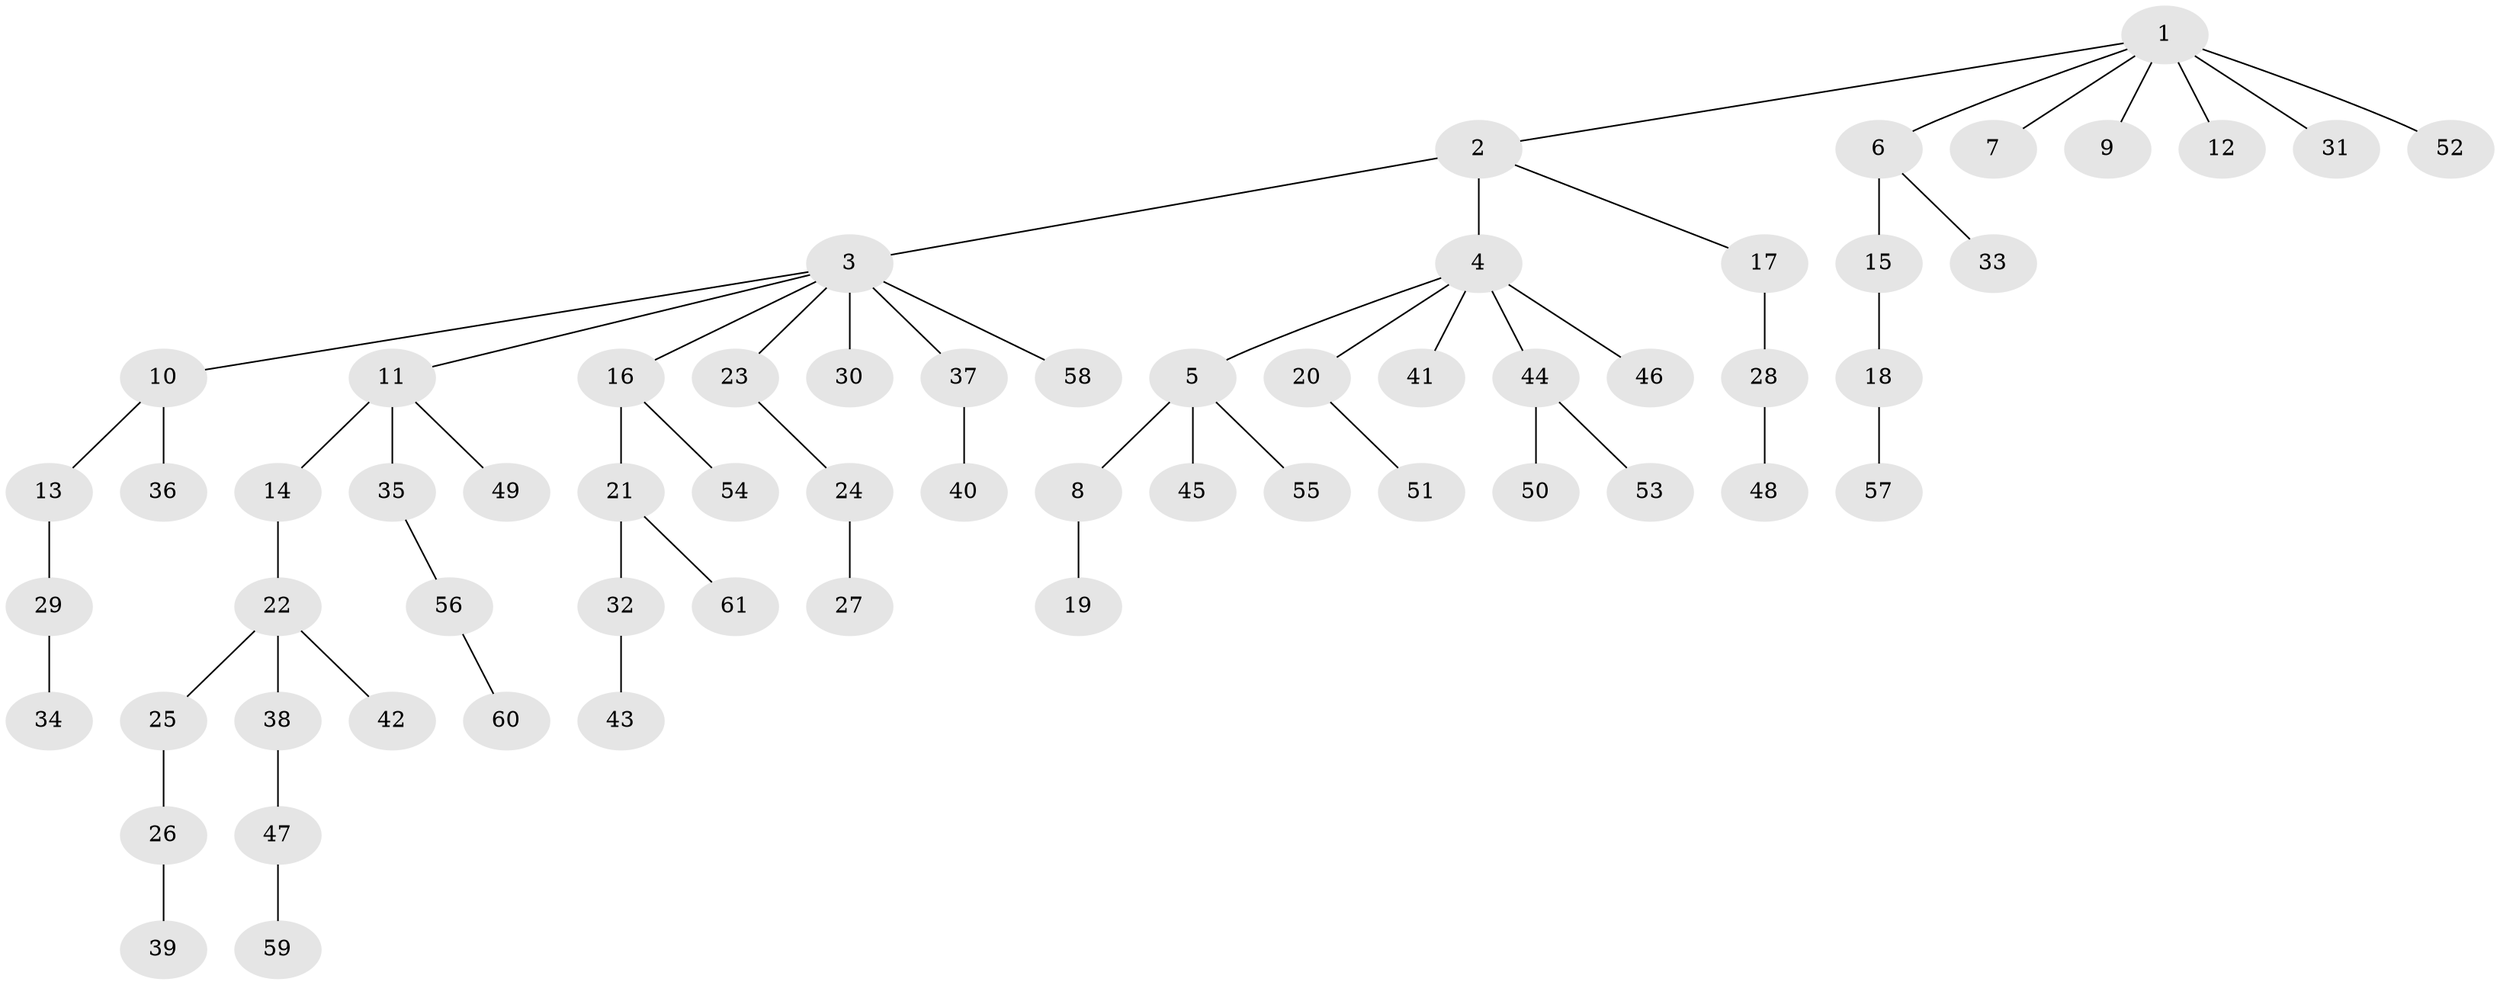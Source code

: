 // original degree distribution, {9: 0.00847457627118644, 7: 0.00847457627118644, 8: 0.00847457627118644, 4: 0.0847457627118644, 3: 0.11864406779661017, 2: 0.2457627118644068, 5: 0.01694915254237288, 1: 0.5084745762711864}
// Generated by graph-tools (version 1.1) at 2025/37/03/09/25 02:37:08]
// undirected, 61 vertices, 60 edges
graph export_dot {
graph [start="1"]
  node [color=gray90,style=filled];
  1;
  2;
  3;
  4;
  5;
  6;
  7;
  8;
  9;
  10;
  11;
  12;
  13;
  14;
  15;
  16;
  17;
  18;
  19;
  20;
  21;
  22;
  23;
  24;
  25;
  26;
  27;
  28;
  29;
  30;
  31;
  32;
  33;
  34;
  35;
  36;
  37;
  38;
  39;
  40;
  41;
  42;
  43;
  44;
  45;
  46;
  47;
  48;
  49;
  50;
  51;
  52;
  53;
  54;
  55;
  56;
  57;
  58;
  59;
  60;
  61;
  1 -- 2 [weight=1.0];
  1 -- 6 [weight=1.0];
  1 -- 7 [weight=1.0];
  1 -- 9 [weight=1.0];
  1 -- 12 [weight=1.0];
  1 -- 31 [weight=2.0];
  1 -- 52 [weight=1.0];
  2 -- 3 [weight=1.0];
  2 -- 4 [weight=3.0];
  2 -- 17 [weight=1.0];
  3 -- 10 [weight=1.0];
  3 -- 11 [weight=1.0];
  3 -- 16 [weight=1.0];
  3 -- 23 [weight=1.0];
  3 -- 30 [weight=1.0];
  3 -- 37 [weight=1.0];
  3 -- 58 [weight=2.0];
  4 -- 5 [weight=1.0];
  4 -- 20 [weight=1.0];
  4 -- 41 [weight=1.0];
  4 -- 44 [weight=1.0];
  4 -- 46 [weight=1.0];
  5 -- 8 [weight=1.0];
  5 -- 45 [weight=1.0];
  5 -- 55 [weight=1.0];
  6 -- 15 [weight=1.0];
  6 -- 33 [weight=1.0];
  8 -- 19 [weight=2.0];
  10 -- 13 [weight=1.0];
  10 -- 36 [weight=1.0];
  11 -- 14 [weight=1.0];
  11 -- 35 [weight=2.0];
  11 -- 49 [weight=1.0];
  13 -- 29 [weight=1.0];
  14 -- 22 [weight=1.0];
  15 -- 18 [weight=1.0];
  16 -- 21 [weight=1.0];
  16 -- 54 [weight=1.0];
  17 -- 28 [weight=3.0];
  18 -- 57 [weight=1.0];
  20 -- 51 [weight=1.0];
  21 -- 32 [weight=1.0];
  21 -- 61 [weight=1.0];
  22 -- 25 [weight=1.0];
  22 -- 38 [weight=1.0];
  22 -- 42 [weight=1.0];
  23 -- 24 [weight=1.0];
  24 -- 27 [weight=1.0];
  25 -- 26 [weight=1.0];
  26 -- 39 [weight=1.0];
  28 -- 48 [weight=1.0];
  29 -- 34 [weight=2.0];
  32 -- 43 [weight=1.0];
  35 -- 56 [weight=1.0];
  37 -- 40 [weight=3.0];
  38 -- 47 [weight=1.0];
  44 -- 50 [weight=2.0];
  44 -- 53 [weight=1.0];
  47 -- 59 [weight=1.0];
  56 -- 60 [weight=1.0];
}
